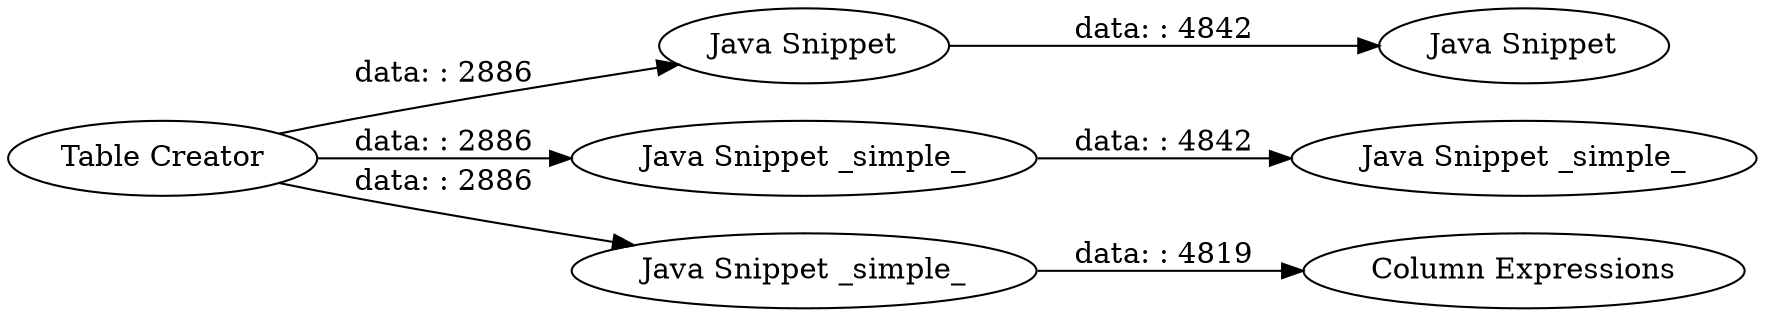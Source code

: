digraph {
	"-7682450363695442182_4" [label="Java Snippet"]
	"-7682450363695442182_6" [label="Java Snippet _simple_"]
	"-7682450363695442182_8" [label="Java Snippet _simple_"]
	"-7682450363695442182_5" [label="Java Snippet"]
	"-7682450363695442182_2" [label="Table Creator"]
	"-7682450363695442182_9" [label="Column Expressions"]
	"-7682450363695442182_7" [label="Java Snippet _simple_"]
	"-7682450363695442182_6" -> "-7682450363695442182_7" [label="data: : 4842"]
	"-7682450363695442182_8" -> "-7682450363695442182_9" [label="data: : 4819"]
	"-7682450363695442182_2" -> "-7682450363695442182_8" [label="data: : 2886"]
	"-7682450363695442182_2" -> "-7682450363695442182_4" [label="data: : 2886"]
	"-7682450363695442182_4" -> "-7682450363695442182_5" [label="data: : 4842"]
	"-7682450363695442182_2" -> "-7682450363695442182_6" [label="data: : 2886"]
	rankdir=LR
}

